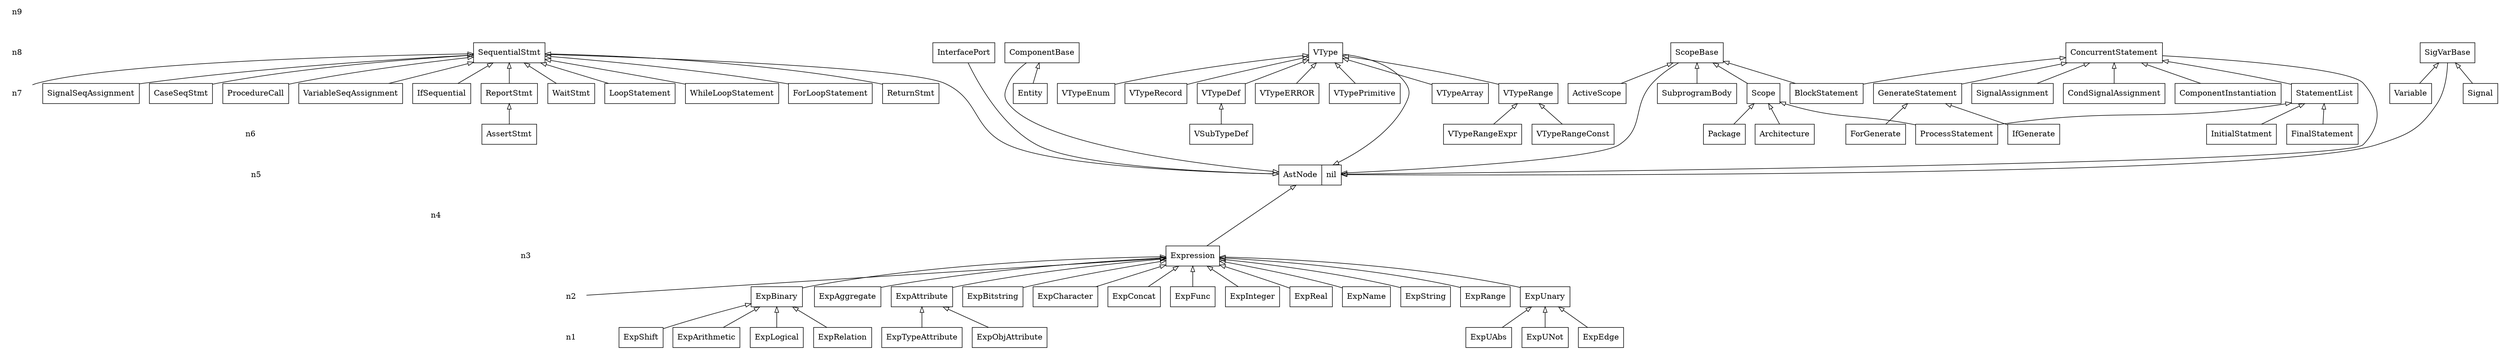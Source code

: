 digraph classHierarchy {
    node [shape=record];
    edge [arrowhead=empty];

    {
        node [shape=plaintext];
        edge [style=invis];

//        n1 [label=""]; n2 [label=""];
//        n3 [label=""]; n4 [label=""];
//        n5 [label=""]; n6 [label=""];
//        n7 [label=""]; n8 [label=""];
//        n9 [label=""]; n10 [label=""];
        n1 -> n2 -> n3 -> n4 ->
        n5 -> n6 -> n7 -> n8 -> n9;
    }

    AstNode [label="AstNode|nil"];

    SequentialStmt [label="SequentialStmt"];

    IfSequential [label="IfSequential"];
    ReturnStmt [label="ReturnStmt"];
    SignalSeqAssignment [label="SignalSeqAssignment"];
    CaseSeqStmt [label="CaseSeqStmt"];
    ProcedureCall [label="ProcedureCall"];
    VariableSeqAssignment [label="VariableSeqAssignment"];
    ReportStmt [label="ReportStmt"];
    AssertStmt [label="AssertStmt"];
    WaitStmt [label="WaitStmt"];
    LoopStatement [label="LoopStatement"];
    WhileLoopStatement [label="WhileLoopStatement"];
    ForLoopStatement [label="ForLoopStatement"];

    Expression [label="Expression"];

    ExpUnary [label="ExpUnary"];
    ExpEdge [label="ExpEdge"];
    ExpUAbs [label="ExpUAbs"];
    ExpUNot [label="ExpUNot"];
    ExpBinary [label="ExpBinary"];
    ExpArithmetic [label="ExpArithmetic"];
    ExpLogical [label="ExpLogical"];
    ExpRelation [label="ExpRelation"];
    ExpShift [label="ExpShift"];

    ExpAggregate [label="ExpAggregate"];
    ExpAttribute [label="ExpAttribute"];
    ExpBitstring [label="ExpBitstring"];
    ExpCharacter [label="ExpCharacter"];
    ExpConcat [label="ExpConcat"];
    ExpFunc [label="ExpFunc"];
    ExpInteger [label="ExpInteger"];
    ExpReal [label="ExpReal"];
    ExpName [label="ExpName"];
    ExpString [label="ExpString"];
    ExpRange [label="ExpRange"];
    ExpObjAttribute [label="ExpObjAttribute"];
    ExpTypeAttribute [label="ExpTypeAttribute"];


    InterfacePort [label="InterfacePort"];
    ComponentBase [label="ComponentBase"];
    Entity [label="Entity"];

    VType [label="VType"];
    VTypeERROR [label="VTypeERROR"];
    VTypePrimitive [label="VTypePrimitive"];
    VTypeArray [label="VTypeArray"];
    VTypeRange [label="VTypeRange"];
    VTypeRangeConst [label="VTypeRangeConst"];
    VTypeRangeExpr [label="VTypeRangeExpr"];
    VTypeEnum [label="VTypeEnum"];
    VTypeRecord [label="VTypeRecord"];
    VTypeDef [label="VTypeDef"];
    VSubTypeDef [label="VSubTypeDef"];



    ScopeBase [label="ScopeBase"];
    SubprogramBody [label="SubprogramBody"];
    Scope [label="Scope"];
    Architecture [label="Architecture"];
    ProcessStatement [label="ProcessStatement"];
    Package [label="Package"];
    ActiveScope [label="ActiveScope"];
    BlockStatement [label="BlockStatement"];
    SigVarBase [label="SigVarBase"];
    Signal [label="Signal"];
    Variable [label="Variable"];

    "Architecture::Statement" [label="ConcurrentStatement"];
    GenerateStatement [label="GenerateStatement"];
    ForGenerate [label="ForGenerate"];
    IfGenerate [label="IfGenerate"];
    SignalAssignment [label="SignalAssignment"];
    CondSignalAssignment [label="CondSignalAssignment"];
    ComponentInstantiation [label="ComponentInstantiation"];
    StatementList [label="StatementList"];
    FinalStatement [label="FinalStatement"];
    ProcessStatement [label="ProcessStatement"];
    BlockStatement [label="BlockStatement"];


    {rank=same; ExpEdge; ExpUAbs; ExpUNot}
    -> ExpUnary;

    {rank=same; ExpArithmetic;
        ExpLogical; ExpRelation; ExpShift} -> ExpBinary;

    {rank=same; ExpObjAttribute; ExpTypeAttribute}
    -> ExpAttribute;

    {rank=same; n2; ExpBitstring; ExpAggregate;
        ExpRange; ExpUnary; ExpBinary; ExpAttribute;
        ExpCharacter; ExpConcat; ExpFunc; ExpInteger;
        ExpReal; ExpName; ExpString} -> Expression;

    {rank=same; n7; LoopStatement; IfSequential; ReturnStmt;
        WhileLoopStatement; SignalSeqAssignment;
        ForLoopStatement; CaseSeqStmt; ProcedureCall;
        VariableSeqAssignment; ReportStmt; WaitStmt}
    -> SequentialStmt;

    AssertStmt -> ReportStmt;

    Entity -> ComponentBase;

    rankdir = BT;
    {rank=same; n5; AstNode};

    {rank=same; n3; Expression};

    {rank=same; SequentialStmt; InterfacePort;
        ComponentBase; VType; ScopeBase;
        SigVarBase; "Architecture::Statement"} -> AstNode;

    {rank=same; VTypeERROR; VTypePrimitive; VTypeArray; VTypeRange;
        VTypeEnum; VTypeRecord; VTypeDef } -> VType;

    {rank=same; VSubTypeDef} -> VTypeDef;

    {rank=same; VTypeRangeConst; VTypeRangeExpr} -> VTypeRange;

    Expression -> AstNode;


    {rank=same; SubprogramBody; Scope; ActiveScope; BlockStatement}
    -> ScopeBase;

    {rank=same; Architecture; ProcessStatement; Package} -> Scope;

    {rank=same; Signal; Variable} -> SigVarBase;

    {rank=same; GenerateStatement; SignalAssignment; CondSignalAssignment;
        ComponentInstantiation; StatementList; BlockStatement}
    -> "Architecture::Statement";

    {rank=same; ForGenerate; IfGenerate} -> GenerateStatement;

    {rank=same; InitialStatment; FinalStatement; ProcessStatement}
    -> StatementList;

}
